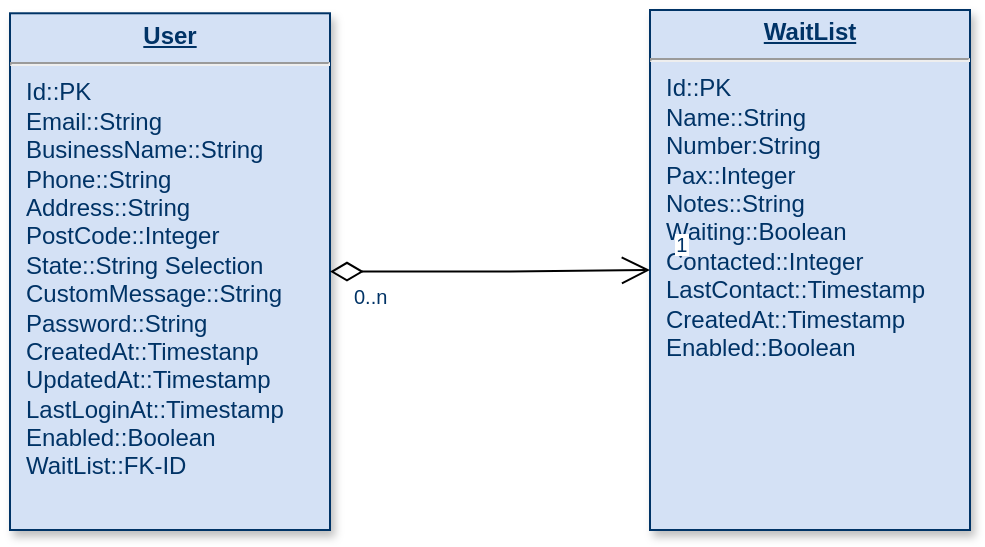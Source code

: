 <mxfile version="13.9.9" type="device"><diagram name="Page-1" id="efa7a0a1-bf9b-a30e-e6df-94a7791c09e9"><mxGraphModel dx="651" dy="860" grid="1" gridSize="10" guides="1" tooltips="1" connect="1" arrows="1" fold="1" page="1" pageScale="1" pageWidth="826" pageHeight="1169" background="#ffffff" math="0" shadow="0"><root><mxCell id="0"/><mxCell id="1" parent="0"/><mxCell id="21" value="&lt;p style=&quot;margin: 0px ; margin-top: 4px ; text-align: center ; text-decoration: underline&quot;&gt;&lt;b&gt;WaitList&lt;/b&gt;&lt;/p&gt;&lt;hr&gt;&lt;p style=&quot;margin: 0px ; margin-left: 8px&quot;&gt;Id::PK&lt;/p&gt;&lt;p style=&quot;margin: 0px ; margin-left: 8px&quot;&gt;Name::String&lt;/p&gt;&lt;p style=&quot;margin: 0px ; margin-left: 8px&quot;&gt;Number:String&lt;/p&gt;&lt;p style=&quot;margin: 0px ; margin-left: 8px&quot;&gt;Pax::Integer&lt;/p&gt;&lt;p style=&quot;margin: 0px ; margin-left: 8px&quot;&gt;Notes::String&lt;/p&gt;&lt;p style=&quot;margin: 0px ; margin-left: 8px&quot;&gt;Waiting::Boolean&lt;/p&gt;&lt;p style=&quot;margin: 0px ; margin-left: 8px&quot;&gt;Contacted::Integer&lt;/p&gt;&lt;p style=&quot;margin: 0px ; margin-left: 8px&quot;&gt;LastContact::Timestamp&lt;/p&gt;&lt;p style=&quot;margin: 0px ; margin-left: 8px&quot;&gt;CreatedAt::Timestamp&lt;/p&gt;&lt;p style=&quot;margin: 0px ; margin-left: 8px&quot;&gt;Enabled::Boolean&lt;/p&gt;" style="verticalAlign=top;align=left;overflow=fill;fontSize=12;fontFamily=Helvetica;html=1;strokeColor=#003366;shadow=1;fillColor=#D4E1F5;fontColor=#003366" parent="1" vertex="1"><mxGeometry x="360" y="20" width="160" height="260" as="geometry"/></mxCell><mxCell id="25" value="&lt;p style=&quot;margin: 0px ; margin-top: 4px ; text-align: center ; text-decoration: underline&quot;&gt;&lt;b&gt;User&lt;/b&gt;&lt;/p&gt;&lt;hr&gt;&lt;p style=&quot;margin: 0px ; margin-left: 8px&quot;&gt;Id::PK&lt;/p&gt;&lt;p style=&quot;margin: 0px ; margin-left: 8px&quot;&gt;Email::String&lt;/p&gt;&lt;p style=&quot;margin: 0px ; margin-left: 8px&quot;&gt;BusinessName::String&lt;/p&gt;&lt;p style=&quot;margin: 0px ; margin-left: 8px&quot;&gt;Phone::String&lt;/p&gt;&lt;p style=&quot;margin: 0px ; margin-left: 8px&quot;&gt;Address::String&lt;/p&gt;&lt;p style=&quot;margin: 0px ; margin-left: 8px&quot;&gt;PostCode::Integer&lt;/p&gt;&lt;p style=&quot;margin: 0px ; margin-left: 8px&quot;&gt;State::String Selection&lt;/p&gt;&lt;p style=&quot;margin: 0px ; margin-left: 8px&quot;&gt;CustomMessage::String&lt;/p&gt;&lt;p style=&quot;margin: 0px ; margin-left: 8px&quot;&gt;Password::String&lt;/p&gt;&lt;p style=&quot;margin: 0px ; margin-left: 8px&quot;&gt;CreatedAt::Timestanp&lt;/p&gt;&lt;p style=&quot;margin: 0px ; margin-left: 8px&quot;&gt;UpdatedAt::Timestamp&lt;/p&gt;&lt;p style=&quot;margin: 0px ; margin-left: 8px&quot;&gt;LastLoginAt::Timestamp&lt;/p&gt;&lt;p style=&quot;margin: 0px ; margin-left: 8px&quot;&gt;Enabled::Boolean&lt;/p&gt;&lt;p style=&quot;margin: 0px ; margin-left: 8px&quot;&gt;WaitList::FK-ID&lt;/p&gt;" style="verticalAlign=top;align=left;overflow=fill;fontSize=12;fontFamily=Helvetica;html=1;strokeColor=#003366;shadow=1;fillColor=#D4E1F5;fontColor=#003366" parent="1" vertex="1"><mxGeometry x="40" y="21.64" width="160" height="258.36" as="geometry"/></mxCell><mxCell id="90" value="" style="endArrow=open;endSize=12;startArrow=diamondThin;startSize=14;startFill=0;edgeStyle=orthogonalEdgeStyle" parent="1" source="25" target="21" edge="1"><mxGeometry x="620" y="340" as="geometry"><mxPoint x="620" y="340" as="sourcePoint"/><mxPoint x="780" y="340" as="targetPoint"/></mxGeometry></mxCell><mxCell id="91" value="0..n" style="resizable=0;align=left;verticalAlign=top;labelBackgroundColor=#ffffff;fontSize=10;strokeColor=#003366;shadow=1;fillColor=#D4E1F5;fontColor=#003366" parent="90" connectable="0" vertex="1"><mxGeometry x="-1" relative="1" as="geometry"><mxPoint x="10" as="offset"/></mxGeometry></mxCell><mxCell id="92" value="1" style="resizable=0;align=right;verticalAlign=top;labelBackgroundColor=#ffffff;fontSize=10;strokeColor=#003366;shadow=1;fillColor=#D4E1F5;fontColor=#003366" parent="90" connectable="0" vertex="1"><mxGeometry x="1" relative="1" as="geometry"><mxPoint x="20" y="-25.0" as="offset"/></mxGeometry></mxCell></root></mxGraphModel></diagram></mxfile>